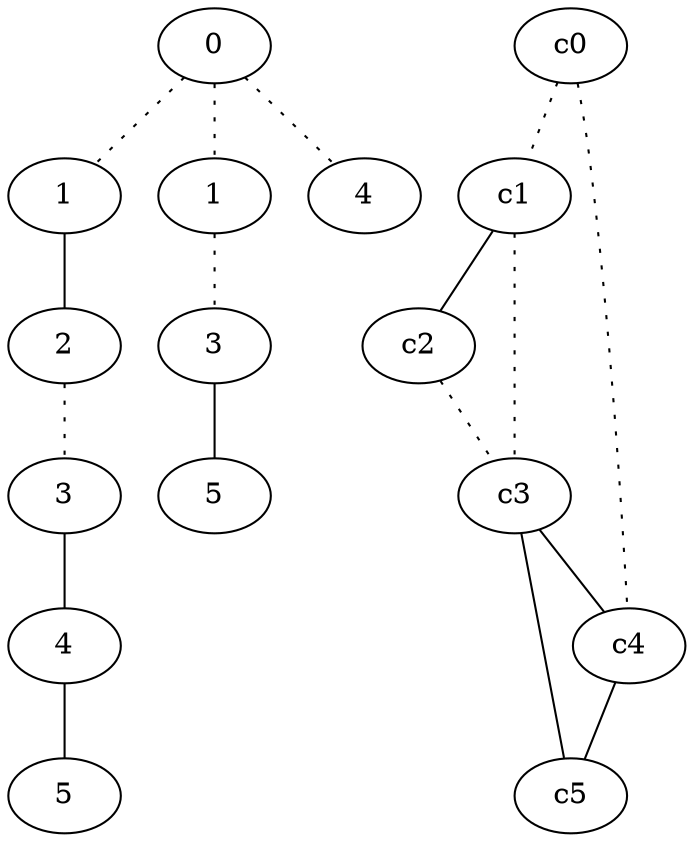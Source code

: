 graph {
a0[label=0];
a1[label=1];
a2[label=2];
a3[label=3];
a4[label=4];
a5[label=5];
a6[label=1];
a7[label=3];
a8[label=5];
a9[label=4];
a0 -- a1 [style=dotted];
a0 -- a6 [style=dotted];
a0 -- a9 [style=dotted];
a1 -- a2;
a2 -- a3 [style=dotted];
a3 -- a4;
a4 -- a5;
a6 -- a7 [style=dotted];
a7 -- a8;
c0 -- c1 [style=dotted];
c0 -- c4 [style=dotted];
c1 -- c2;
c1 -- c3 [style=dotted];
c2 -- c3 [style=dotted];
c3 -- c4;
c3 -- c5;
c4 -- c5;
}
